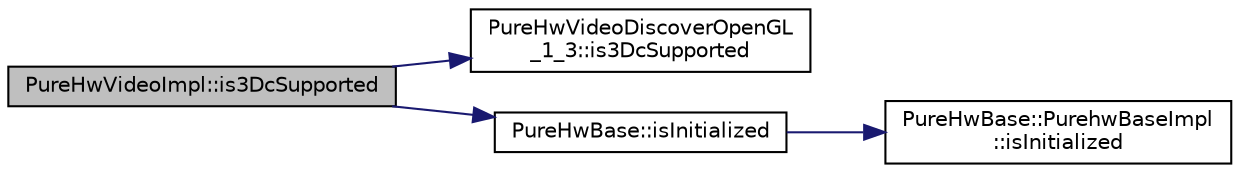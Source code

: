 digraph "PureHwVideoImpl::is3DcSupported"
{
 // LATEX_PDF_SIZE
  edge [fontname="Helvetica",fontsize="10",labelfontname="Helvetica",labelfontsize="10"];
  node [fontname="Helvetica",fontsize="10",shape=record];
  rankdir="LR";
  Node1 [label="PureHwVideoImpl::is3DcSupported",height=0.2,width=0.4,color="black", fillcolor="grey75", style="filled", fontcolor="black",tooltip="Gets whether 3Dc/ATI2/DXN compression is supported or not."];
  Node1 -> Node2 [color="midnightblue",fontsize="10",style="solid",fontname="Helvetica"];
  Node2 [label="PureHwVideoDiscoverOpenGL\l_1_3::is3DcSupported",height=0.2,width=0.4,color="black", fillcolor="white", style="filled",URL="$class_pure_hw_video_discover_open_g_l__1__3.html#afc514987baed4e9a11abd3d313d5e5eb",tooltip="Gets whether 3Dc/ATI2/DXN compression is supported or not."];
  Node1 -> Node3 [color="midnightblue",fontsize="10",style="solid",fontname="Helvetica"];
  Node3 [label="PureHwBase::isInitialized",height=0.2,width=0.4,color="black", fillcolor="white", style="filled",URL="$class_pure_hw_base.html#a9b43b708c80cc54e9b14328f7ec8f783",tooltip="Returns whether the instance is successfully initialized."];
  Node3 -> Node4 [color="midnightblue",fontsize="10",style="solid",fontname="Helvetica"];
  Node4 [label="PureHwBase::PurehwBaseImpl\l::isInitialized",height=0.2,width=0.4,color="black", fillcolor="white", style="filled",URL="$class_pure_hw_base_1_1_purehw_base_impl.html#a4bc9a5eb138fb0708fbaaa8b09ffc52a",tooltip="Returns whether the instance is successfully initialized."];
}
